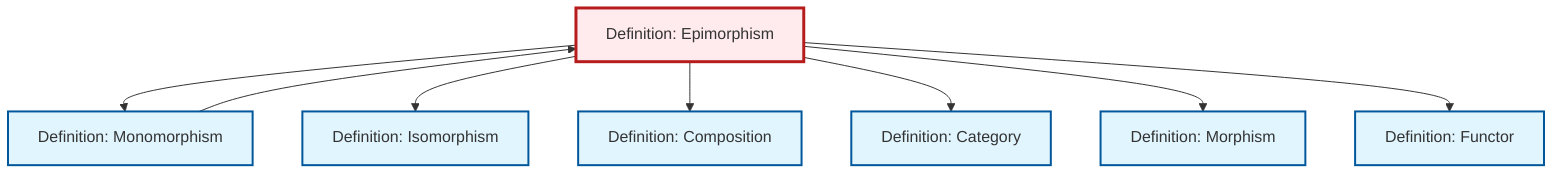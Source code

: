 graph TD
    classDef definition fill:#e1f5fe,stroke:#01579b,stroke-width:2px
    classDef theorem fill:#f3e5f5,stroke:#4a148c,stroke-width:2px
    classDef axiom fill:#fff3e0,stroke:#e65100,stroke-width:2px
    classDef example fill:#e8f5e9,stroke:#1b5e20,stroke-width:2px
    classDef current fill:#ffebee,stroke:#b71c1c,stroke-width:3px
    def-morphism["Definition: Morphism"]:::definition
    def-isomorphism["Definition: Isomorphism"]:::definition
    def-epimorphism["Definition: Epimorphism"]:::definition
    def-composition["Definition: Composition"]:::definition
    def-category["Definition: Category"]:::definition
    def-functor["Definition: Functor"]:::definition
    def-monomorphism["Definition: Monomorphism"]:::definition
    def-epimorphism --> def-monomorphism
    def-epimorphism --> def-isomorphism
    def-epimorphism --> def-composition
    def-epimorphism --> def-category
    def-epimorphism --> def-morphism
    def-epimorphism --> def-functor
    def-monomorphism --> def-epimorphism
    class def-epimorphism current